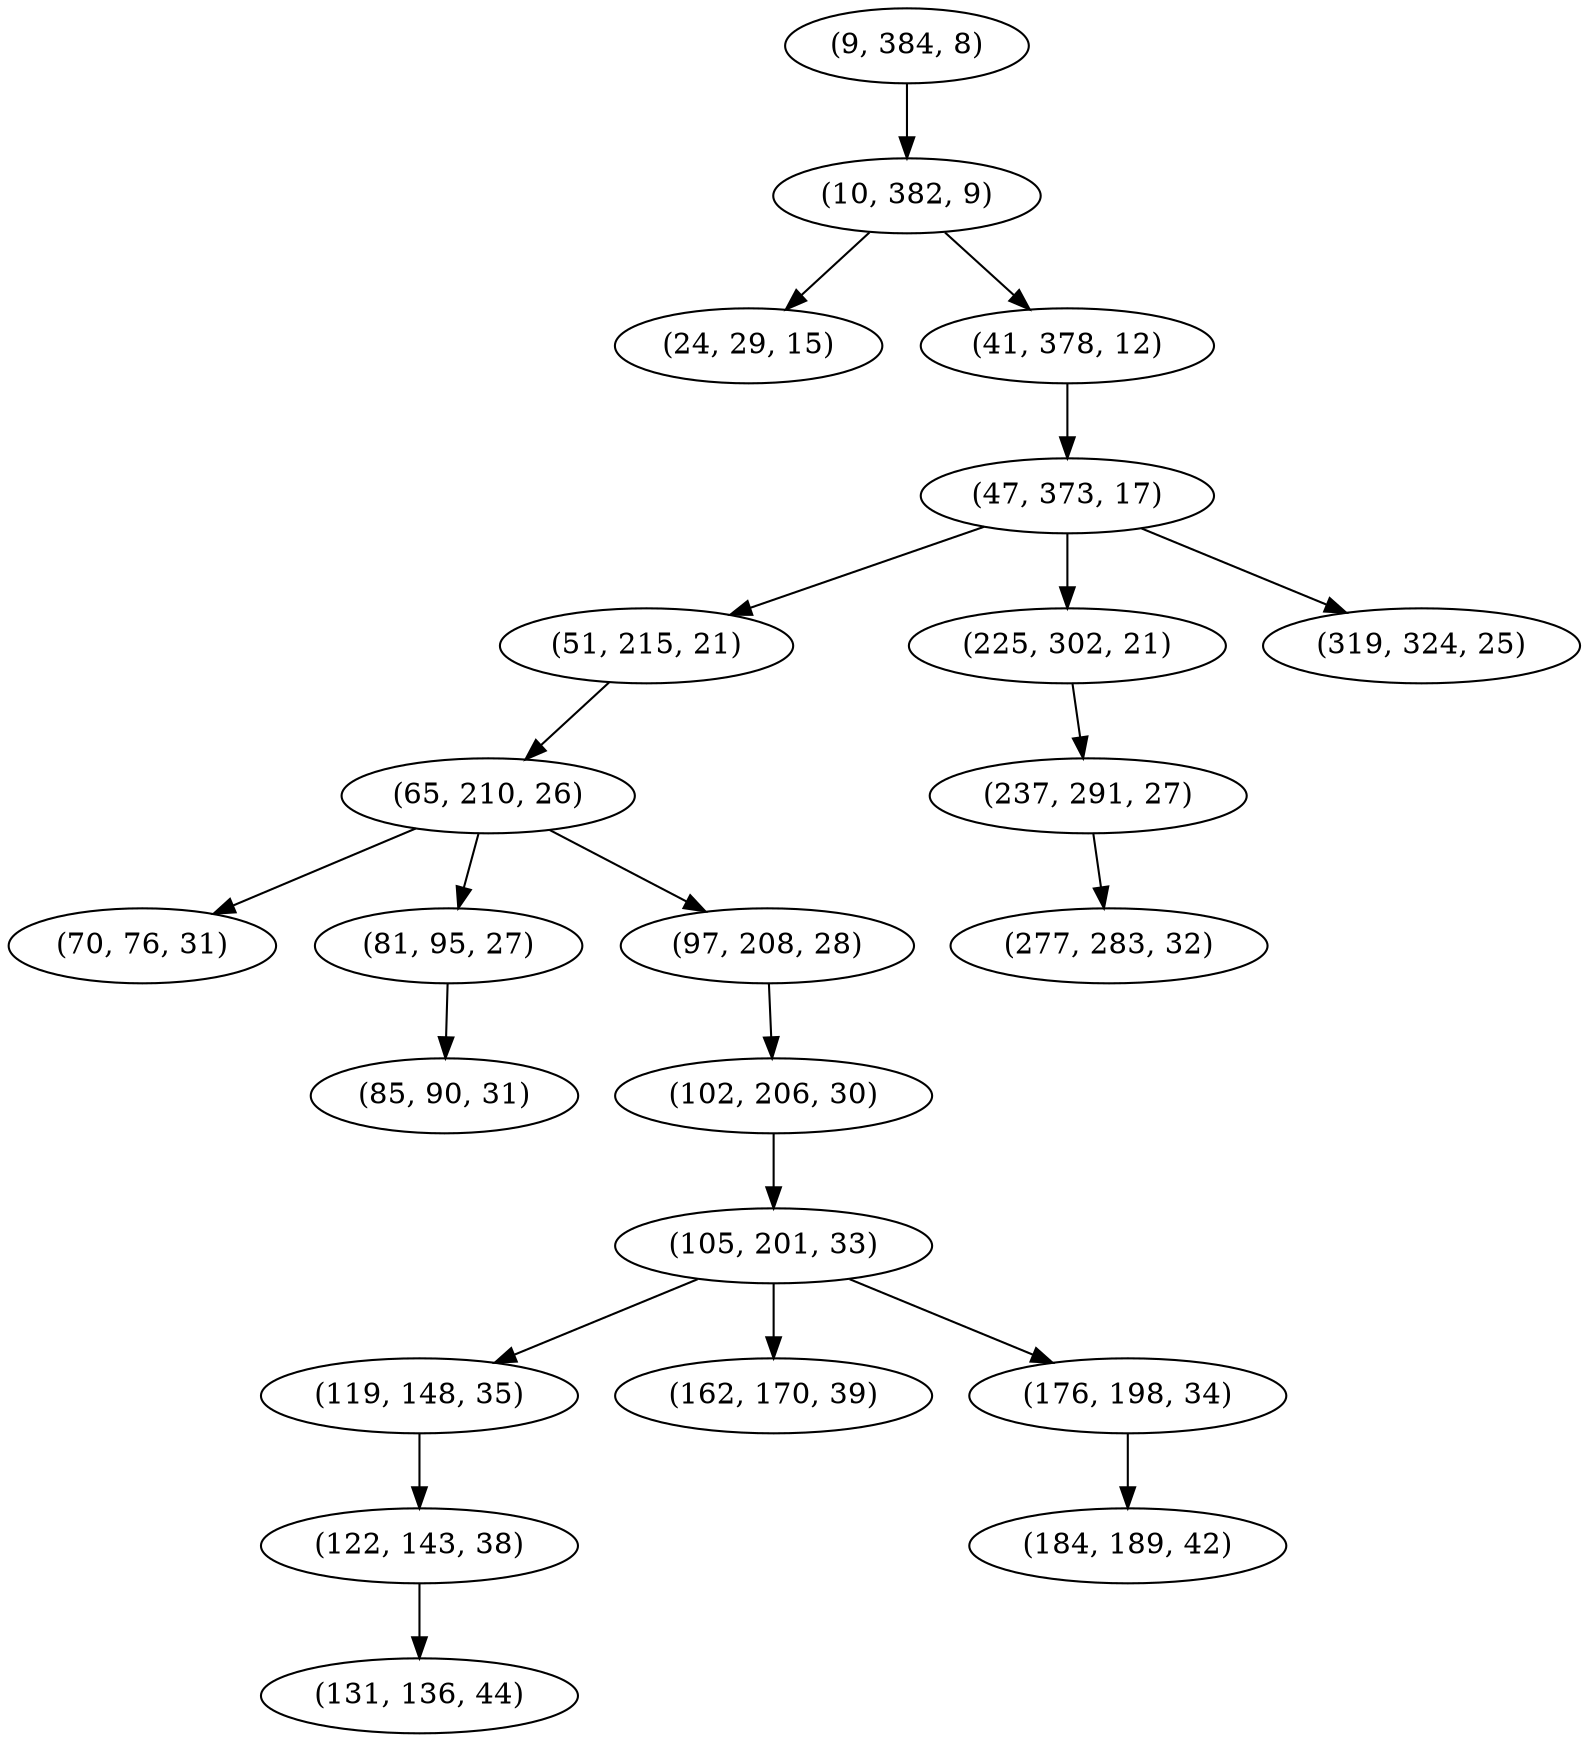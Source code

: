 digraph tree {
    "(9, 384, 8)";
    "(10, 382, 9)";
    "(24, 29, 15)";
    "(41, 378, 12)";
    "(47, 373, 17)";
    "(51, 215, 21)";
    "(65, 210, 26)";
    "(70, 76, 31)";
    "(81, 95, 27)";
    "(85, 90, 31)";
    "(97, 208, 28)";
    "(102, 206, 30)";
    "(105, 201, 33)";
    "(119, 148, 35)";
    "(122, 143, 38)";
    "(131, 136, 44)";
    "(162, 170, 39)";
    "(176, 198, 34)";
    "(184, 189, 42)";
    "(225, 302, 21)";
    "(237, 291, 27)";
    "(277, 283, 32)";
    "(319, 324, 25)";
    "(9, 384, 8)" -> "(10, 382, 9)";
    "(10, 382, 9)" -> "(24, 29, 15)";
    "(10, 382, 9)" -> "(41, 378, 12)";
    "(41, 378, 12)" -> "(47, 373, 17)";
    "(47, 373, 17)" -> "(51, 215, 21)";
    "(47, 373, 17)" -> "(225, 302, 21)";
    "(47, 373, 17)" -> "(319, 324, 25)";
    "(51, 215, 21)" -> "(65, 210, 26)";
    "(65, 210, 26)" -> "(70, 76, 31)";
    "(65, 210, 26)" -> "(81, 95, 27)";
    "(65, 210, 26)" -> "(97, 208, 28)";
    "(81, 95, 27)" -> "(85, 90, 31)";
    "(97, 208, 28)" -> "(102, 206, 30)";
    "(102, 206, 30)" -> "(105, 201, 33)";
    "(105, 201, 33)" -> "(119, 148, 35)";
    "(105, 201, 33)" -> "(162, 170, 39)";
    "(105, 201, 33)" -> "(176, 198, 34)";
    "(119, 148, 35)" -> "(122, 143, 38)";
    "(122, 143, 38)" -> "(131, 136, 44)";
    "(176, 198, 34)" -> "(184, 189, 42)";
    "(225, 302, 21)" -> "(237, 291, 27)";
    "(237, 291, 27)" -> "(277, 283, 32)";
}

